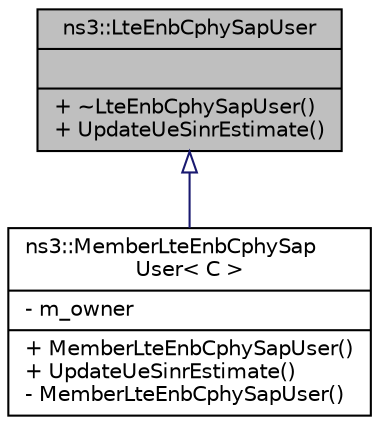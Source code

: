 digraph "ns3::LteEnbCphySapUser"
{
  edge [fontname="Helvetica",fontsize="10",labelfontname="Helvetica",labelfontsize="10"];
  node [fontname="Helvetica",fontsize="10",shape=record];
  Node1 [label="{ns3::LteEnbCphySapUser\n||+ ~LteEnbCphySapUser()\l+ UpdateUeSinrEstimate()\l}",height=0.2,width=0.4,color="black", fillcolor="grey75", style="filled", fontcolor="black"];
  Node1 -> Node2 [dir="back",color="midnightblue",fontsize="10",style="solid",arrowtail="onormal"];
  Node2 [label="{ns3::MemberLteEnbCphySap\lUser\< C \>\n|- m_owner\l|+ MemberLteEnbCphySapUser()\l+ UpdateUeSinrEstimate()\l- MemberLteEnbCphySapUser()\l}",height=0.2,width=0.4,color="black", fillcolor="white", style="filled",URL="$d9/d12/classns3_1_1MemberLteEnbCphySapUser.html"];
}

